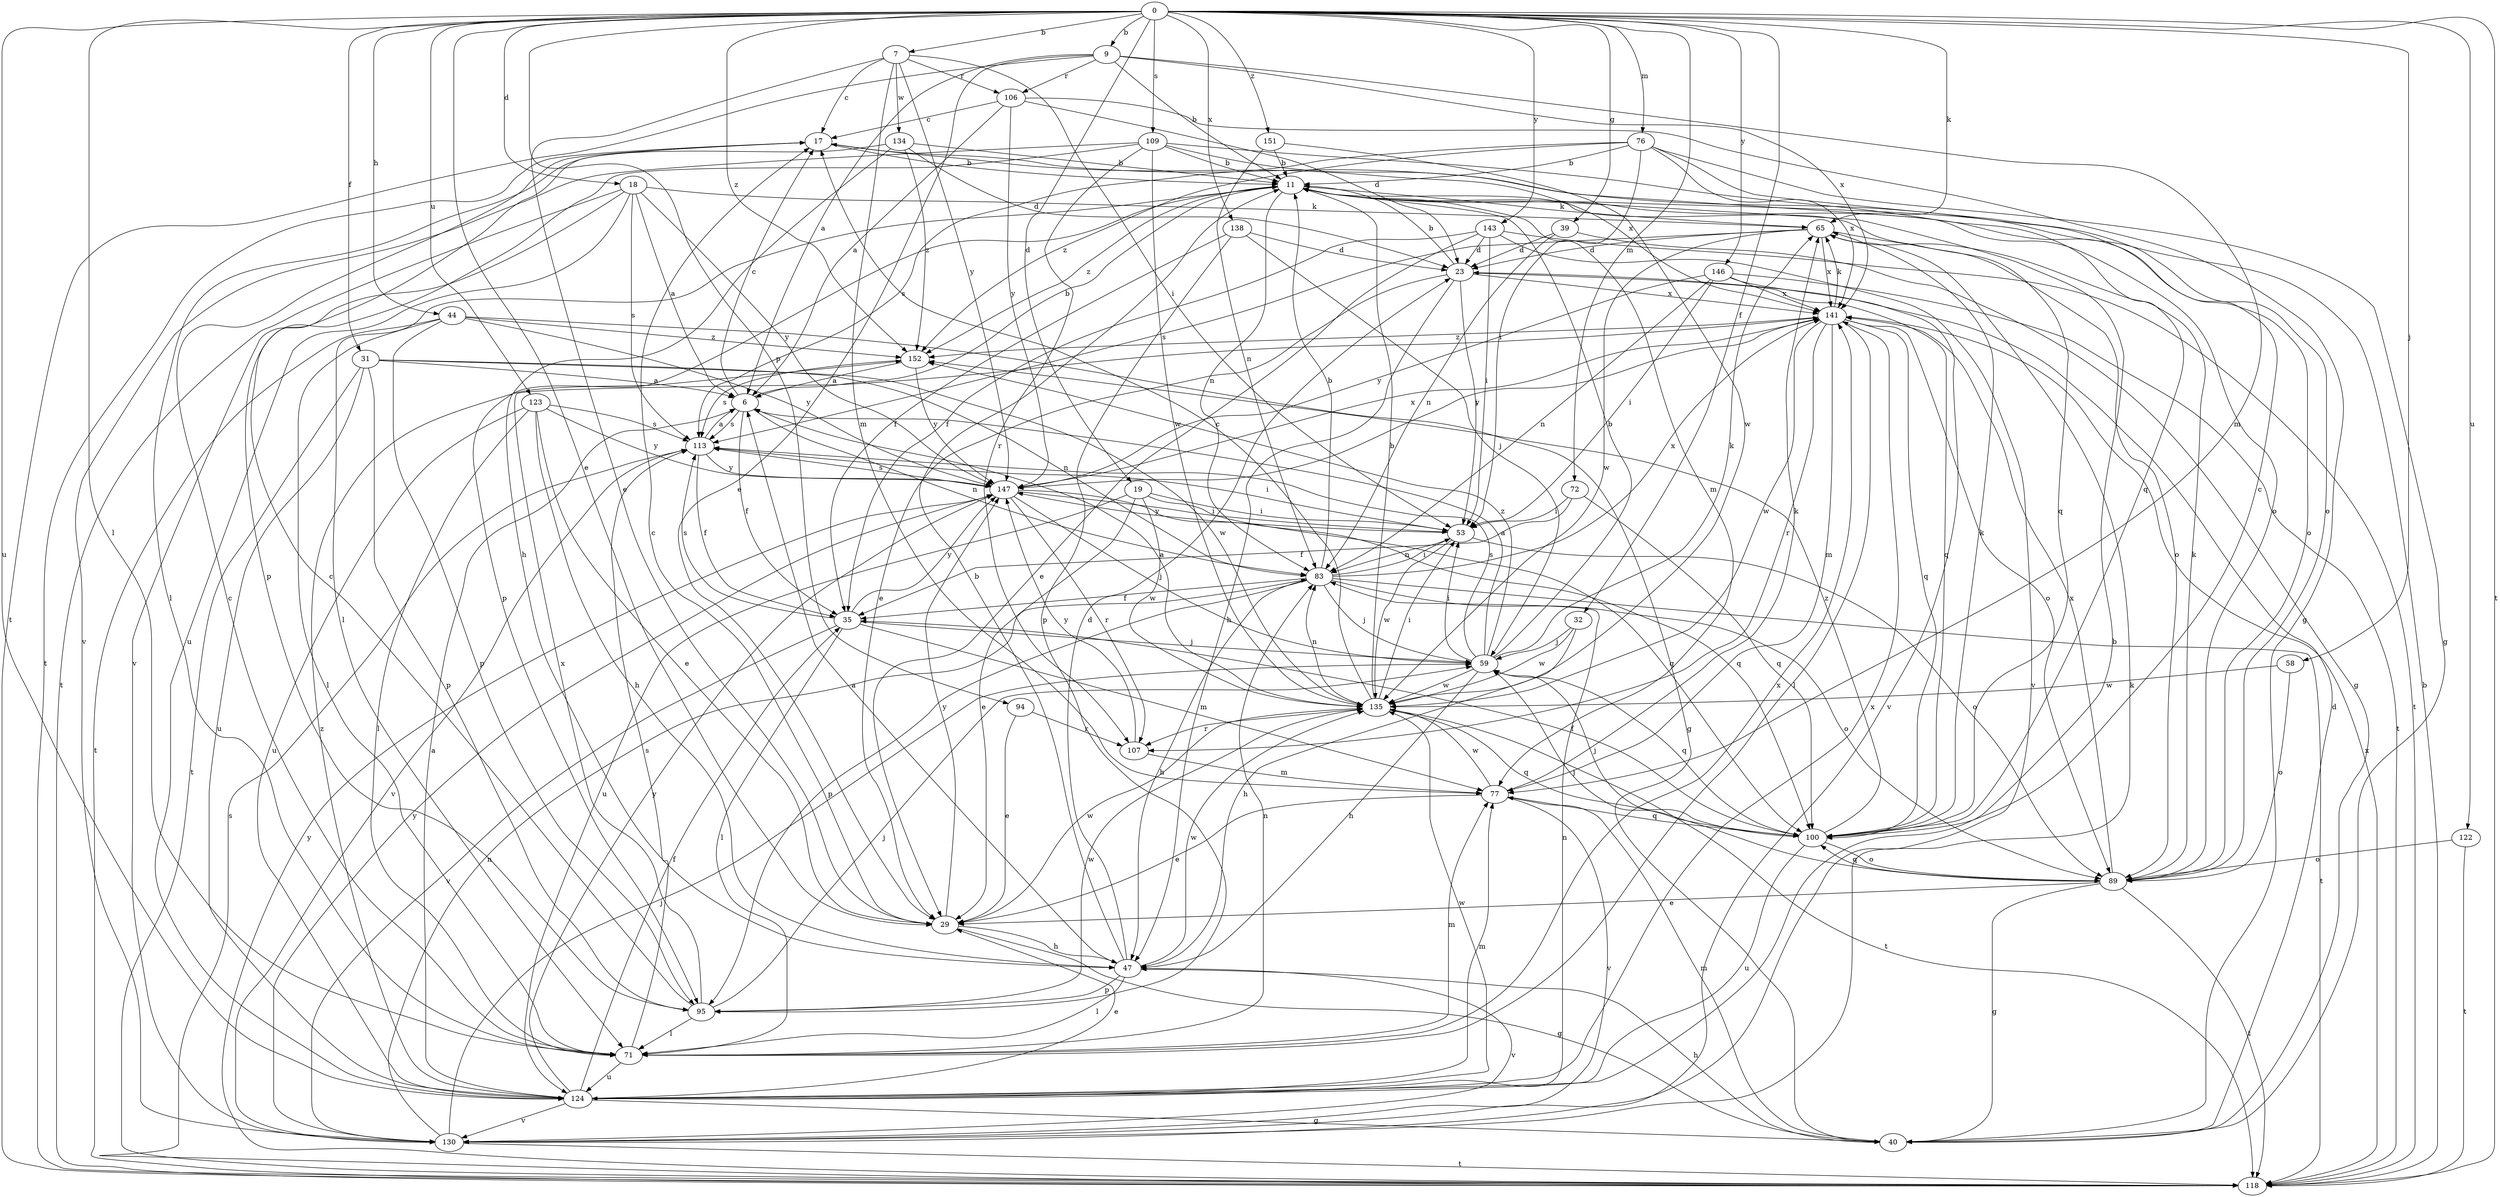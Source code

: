 strict digraph  {
0;
6;
7;
9;
11;
17;
18;
19;
23;
29;
31;
32;
35;
39;
40;
44;
47;
53;
58;
59;
65;
71;
72;
76;
77;
83;
89;
94;
95;
100;
106;
107;
109;
113;
118;
122;
123;
124;
130;
134;
135;
138;
141;
143;
146;
147;
151;
152;
0 -> 7  [label=b];
0 -> 9  [label=b];
0 -> 18  [label=d];
0 -> 19  [label=d];
0 -> 29  [label=e];
0 -> 31  [label=f];
0 -> 32  [label=f];
0 -> 39  [label=g];
0 -> 44  [label=h];
0 -> 58  [label=j];
0 -> 65  [label=k];
0 -> 71  [label=l];
0 -> 72  [label=m];
0 -> 76  [label=m];
0 -> 94  [label=p];
0 -> 109  [label=s];
0 -> 118  [label=t];
0 -> 122  [label=u];
0 -> 123  [label=u];
0 -> 124  [label=u];
0 -> 138  [label=x];
0 -> 143  [label=y];
0 -> 146  [label=y];
0 -> 151  [label=z];
0 -> 152  [label=z];
6 -> 11  [label=b];
6 -> 17  [label=c];
6 -> 35  [label=f];
6 -> 83  [label=n];
6 -> 113  [label=s];
7 -> 17  [label=c];
7 -> 29  [label=e];
7 -> 53  [label=i];
7 -> 77  [label=m];
7 -> 106  [label=r];
7 -> 134  [label=w];
7 -> 147  [label=y];
9 -> 6  [label=a];
9 -> 11  [label=b];
9 -> 29  [label=e];
9 -> 77  [label=m];
9 -> 106  [label=r];
9 -> 118  [label=t];
9 -> 141  [label=x];
11 -> 65  [label=k];
11 -> 71  [label=l];
11 -> 77  [label=m];
11 -> 83  [label=n];
11 -> 89  [label=o];
11 -> 95  [label=p];
11 -> 100  [label=q];
11 -> 152  [label=z];
17 -> 11  [label=b];
17 -> 118  [label=t];
17 -> 141  [label=x];
18 -> 6  [label=a];
18 -> 65  [label=k];
18 -> 113  [label=s];
18 -> 118  [label=t];
18 -> 124  [label=u];
18 -> 130  [label=v];
18 -> 147  [label=y];
19 -> 29  [label=e];
19 -> 53  [label=i];
19 -> 100  [label=q];
19 -> 124  [label=u];
19 -> 135  [label=w];
23 -> 11  [label=b];
23 -> 29  [label=e];
23 -> 47  [label=h];
23 -> 53  [label=i];
23 -> 100  [label=q];
23 -> 141  [label=x];
29 -> 17  [label=c];
29 -> 40  [label=g];
29 -> 47  [label=h];
29 -> 135  [label=w];
29 -> 147  [label=y];
31 -> 6  [label=a];
31 -> 83  [label=n];
31 -> 95  [label=p];
31 -> 118  [label=t];
31 -> 124  [label=u];
31 -> 135  [label=w];
32 -> 47  [label=h];
32 -> 59  [label=j];
32 -> 135  [label=w];
35 -> 59  [label=j];
35 -> 71  [label=l];
35 -> 77  [label=m];
35 -> 113  [label=s];
35 -> 130  [label=v];
35 -> 147  [label=y];
39 -> 23  [label=d];
39 -> 40  [label=g];
39 -> 83  [label=n];
40 -> 23  [label=d];
40 -> 47  [label=h];
40 -> 77  [label=m];
44 -> 40  [label=g];
44 -> 71  [label=l];
44 -> 95  [label=p];
44 -> 118  [label=t];
44 -> 147  [label=y];
44 -> 152  [label=z];
47 -> 6  [label=a];
47 -> 11  [label=b];
47 -> 23  [label=d];
47 -> 71  [label=l];
47 -> 95  [label=p];
47 -> 130  [label=v];
47 -> 135  [label=w];
53 -> 83  [label=n];
53 -> 89  [label=o];
53 -> 135  [label=w];
53 -> 147  [label=y];
58 -> 89  [label=o];
58 -> 135  [label=w];
59 -> 6  [label=a];
59 -> 11  [label=b];
59 -> 47  [label=h];
59 -> 53  [label=i];
59 -> 65  [label=k];
59 -> 100  [label=q];
59 -> 113  [label=s];
59 -> 135  [label=w];
59 -> 152  [label=z];
65 -> 23  [label=d];
65 -> 89  [label=o];
65 -> 113  [label=s];
65 -> 135  [label=w];
65 -> 141  [label=x];
71 -> 17  [label=c];
71 -> 77  [label=m];
71 -> 83  [label=n];
71 -> 113  [label=s];
71 -> 124  [label=u];
71 -> 141  [label=x];
72 -> 35  [label=f];
72 -> 53  [label=i];
72 -> 100  [label=q];
76 -> 11  [label=b];
76 -> 40  [label=g];
76 -> 53  [label=i];
76 -> 89  [label=o];
76 -> 113  [label=s];
76 -> 141  [label=x];
76 -> 152  [label=z];
77 -> 29  [label=e];
77 -> 65  [label=k];
77 -> 100  [label=q];
77 -> 130  [label=v];
77 -> 135  [label=w];
83 -> 11  [label=b];
83 -> 35  [label=f];
83 -> 47  [label=h];
83 -> 53  [label=i];
83 -> 59  [label=j];
83 -> 89  [label=o];
83 -> 95  [label=p];
83 -> 118  [label=t];
83 -> 141  [label=x];
89 -> 29  [label=e];
89 -> 40  [label=g];
89 -> 59  [label=j];
89 -> 65  [label=k];
89 -> 100  [label=q];
89 -> 118  [label=t];
89 -> 141  [label=x];
94 -> 29  [label=e];
94 -> 107  [label=r];
95 -> 17  [label=c];
95 -> 59  [label=j];
95 -> 71  [label=l];
95 -> 135  [label=w];
95 -> 141  [label=x];
100 -> 17  [label=c];
100 -> 35  [label=f];
100 -> 59  [label=j];
100 -> 65  [label=k];
100 -> 89  [label=o];
100 -> 124  [label=u];
100 -> 152  [label=z];
106 -> 6  [label=a];
106 -> 17  [label=c];
106 -> 23  [label=d];
106 -> 40  [label=g];
106 -> 147  [label=y];
107 -> 77  [label=m];
107 -> 147  [label=y];
109 -> 11  [label=b];
109 -> 89  [label=o];
109 -> 95  [label=p];
109 -> 100  [label=q];
109 -> 107  [label=r];
109 -> 130  [label=v];
109 -> 135  [label=w];
113 -> 6  [label=a];
113 -> 35  [label=f];
113 -> 53  [label=i];
113 -> 130  [label=v];
113 -> 147  [label=y];
118 -> 11  [label=b];
118 -> 113  [label=s];
118 -> 141  [label=x];
118 -> 147  [label=y];
122 -> 89  [label=o];
122 -> 118  [label=t];
123 -> 29  [label=e];
123 -> 47  [label=h];
123 -> 71  [label=l];
123 -> 113  [label=s];
123 -> 124  [label=u];
123 -> 147  [label=y];
124 -> 6  [label=a];
124 -> 11  [label=b];
124 -> 29  [label=e];
124 -> 35  [label=f];
124 -> 40  [label=g];
124 -> 77  [label=m];
124 -> 83  [label=n];
124 -> 130  [label=v];
124 -> 135  [label=w];
124 -> 141  [label=x];
124 -> 147  [label=y];
124 -> 152  [label=z];
130 -> 59  [label=j];
130 -> 65  [label=k];
130 -> 83  [label=n];
130 -> 118  [label=t];
130 -> 147  [label=y];
134 -> 11  [label=b];
134 -> 23  [label=d];
134 -> 47  [label=h];
134 -> 71  [label=l];
134 -> 152  [label=z];
135 -> 6  [label=a];
135 -> 11  [label=b];
135 -> 17  [label=c];
135 -> 53  [label=i];
135 -> 83  [label=n];
135 -> 100  [label=q];
135 -> 107  [label=r];
135 -> 118  [label=t];
138 -> 23  [label=d];
138 -> 35  [label=f];
138 -> 59  [label=j];
138 -> 95  [label=p];
141 -> 65  [label=k];
141 -> 71  [label=l];
141 -> 77  [label=m];
141 -> 89  [label=o];
141 -> 100  [label=q];
141 -> 107  [label=r];
141 -> 135  [label=w];
141 -> 147  [label=y];
141 -> 152  [label=z];
143 -> 23  [label=d];
143 -> 29  [label=e];
143 -> 35  [label=f];
143 -> 53  [label=i];
143 -> 118  [label=t];
143 -> 130  [label=v];
146 -> 53  [label=i];
146 -> 83  [label=n];
146 -> 118  [label=t];
146 -> 130  [label=v];
146 -> 141  [label=x];
146 -> 147  [label=y];
147 -> 53  [label=i];
147 -> 59  [label=j];
147 -> 100  [label=q];
147 -> 107  [label=r];
147 -> 113  [label=s];
147 -> 141  [label=x];
151 -> 11  [label=b];
151 -> 83  [label=n];
151 -> 135  [label=w];
152 -> 6  [label=a];
152 -> 113  [label=s];
152 -> 147  [label=y];
}
